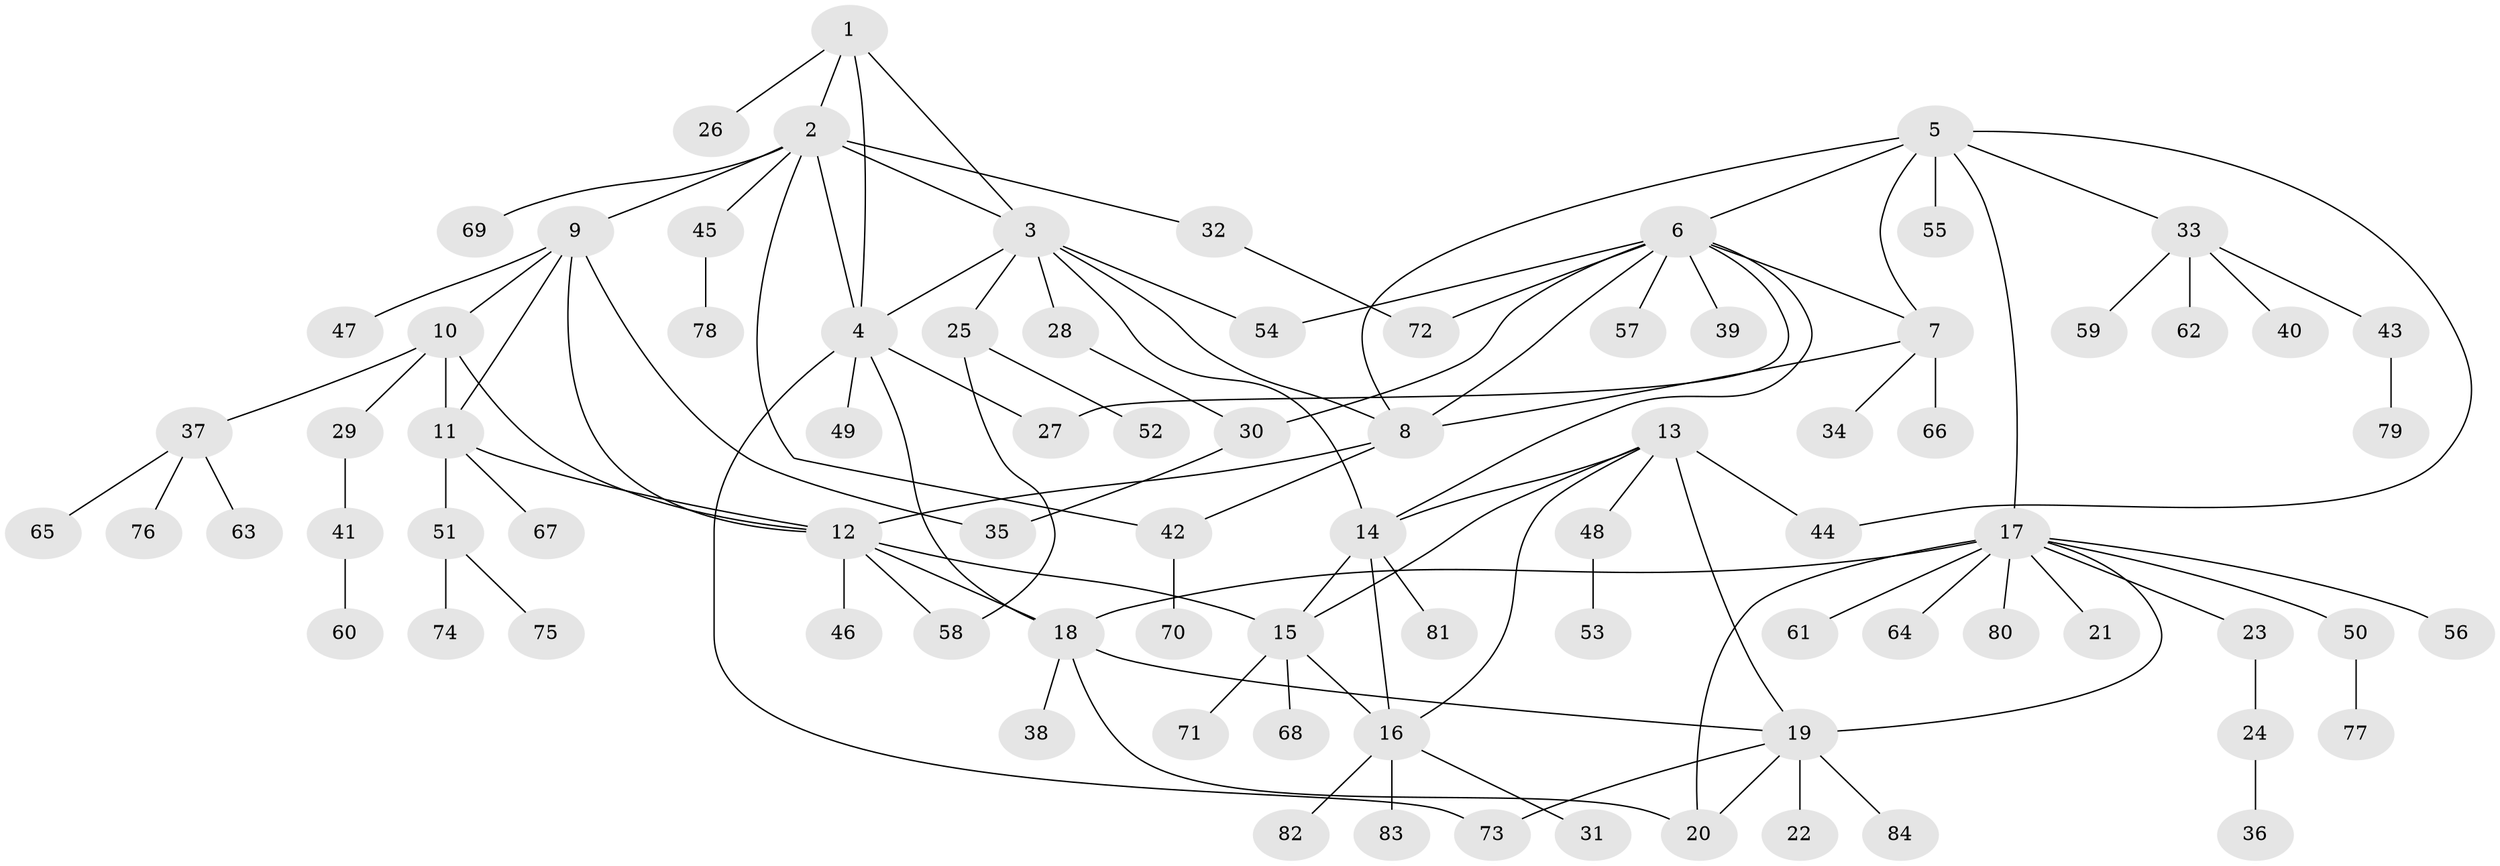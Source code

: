 // coarse degree distribution, {3: 0.06666666666666667, 7: 0.05, 11: 0.016666666666666666, 10: 0.016666666666666666, 5: 0.1, 9: 0.03333333333333333, 6: 0.016666666666666666, 1: 0.5333333333333333, 2: 0.15, 4: 0.016666666666666666}
// Generated by graph-tools (version 1.1) at 2025/24/03/03/25 07:24:18]
// undirected, 84 vertices, 113 edges
graph export_dot {
graph [start="1"]
  node [color=gray90,style=filled];
  1;
  2;
  3;
  4;
  5;
  6;
  7;
  8;
  9;
  10;
  11;
  12;
  13;
  14;
  15;
  16;
  17;
  18;
  19;
  20;
  21;
  22;
  23;
  24;
  25;
  26;
  27;
  28;
  29;
  30;
  31;
  32;
  33;
  34;
  35;
  36;
  37;
  38;
  39;
  40;
  41;
  42;
  43;
  44;
  45;
  46;
  47;
  48;
  49;
  50;
  51;
  52;
  53;
  54;
  55;
  56;
  57;
  58;
  59;
  60;
  61;
  62;
  63;
  64;
  65;
  66;
  67;
  68;
  69;
  70;
  71;
  72;
  73;
  74;
  75;
  76;
  77;
  78;
  79;
  80;
  81;
  82;
  83;
  84;
  1 -- 2;
  1 -- 3;
  1 -- 4;
  1 -- 26;
  2 -- 3;
  2 -- 4;
  2 -- 9;
  2 -- 32;
  2 -- 42;
  2 -- 45;
  2 -- 69;
  3 -- 4;
  3 -- 8;
  3 -- 14;
  3 -- 25;
  3 -- 28;
  3 -- 54;
  4 -- 18;
  4 -- 27;
  4 -- 49;
  4 -- 73;
  5 -- 6;
  5 -- 7;
  5 -- 8;
  5 -- 17;
  5 -- 33;
  5 -- 44;
  5 -- 55;
  6 -- 7;
  6 -- 8;
  6 -- 14;
  6 -- 27;
  6 -- 30;
  6 -- 39;
  6 -- 54;
  6 -- 57;
  6 -- 72;
  7 -- 8;
  7 -- 34;
  7 -- 66;
  8 -- 12;
  8 -- 42;
  9 -- 10;
  9 -- 11;
  9 -- 12;
  9 -- 35;
  9 -- 47;
  10 -- 11;
  10 -- 12;
  10 -- 29;
  10 -- 37;
  11 -- 12;
  11 -- 51;
  11 -- 67;
  12 -- 15;
  12 -- 18;
  12 -- 46;
  12 -- 58;
  13 -- 14;
  13 -- 15;
  13 -- 16;
  13 -- 19;
  13 -- 44;
  13 -- 48;
  14 -- 15;
  14 -- 16;
  14 -- 81;
  15 -- 16;
  15 -- 68;
  15 -- 71;
  16 -- 31;
  16 -- 82;
  16 -- 83;
  17 -- 18;
  17 -- 19;
  17 -- 20;
  17 -- 21;
  17 -- 23;
  17 -- 50;
  17 -- 56;
  17 -- 61;
  17 -- 64;
  17 -- 80;
  18 -- 19;
  18 -- 20;
  18 -- 38;
  19 -- 20;
  19 -- 22;
  19 -- 73;
  19 -- 84;
  23 -- 24;
  24 -- 36;
  25 -- 52;
  25 -- 58;
  28 -- 30;
  29 -- 41;
  30 -- 35;
  32 -- 72;
  33 -- 40;
  33 -- 43;
  33 -- 59;
  33 -- 62;
  37 -- 63;
  37 -- 65;
  37 -- 76;
  41 -- 60;
  42 -- 70;
  43 -- 79;
  45 -- 78;
  48 -- 53;
  50 -- 77;
  51 -- 74;
  51 -- 75;
}
